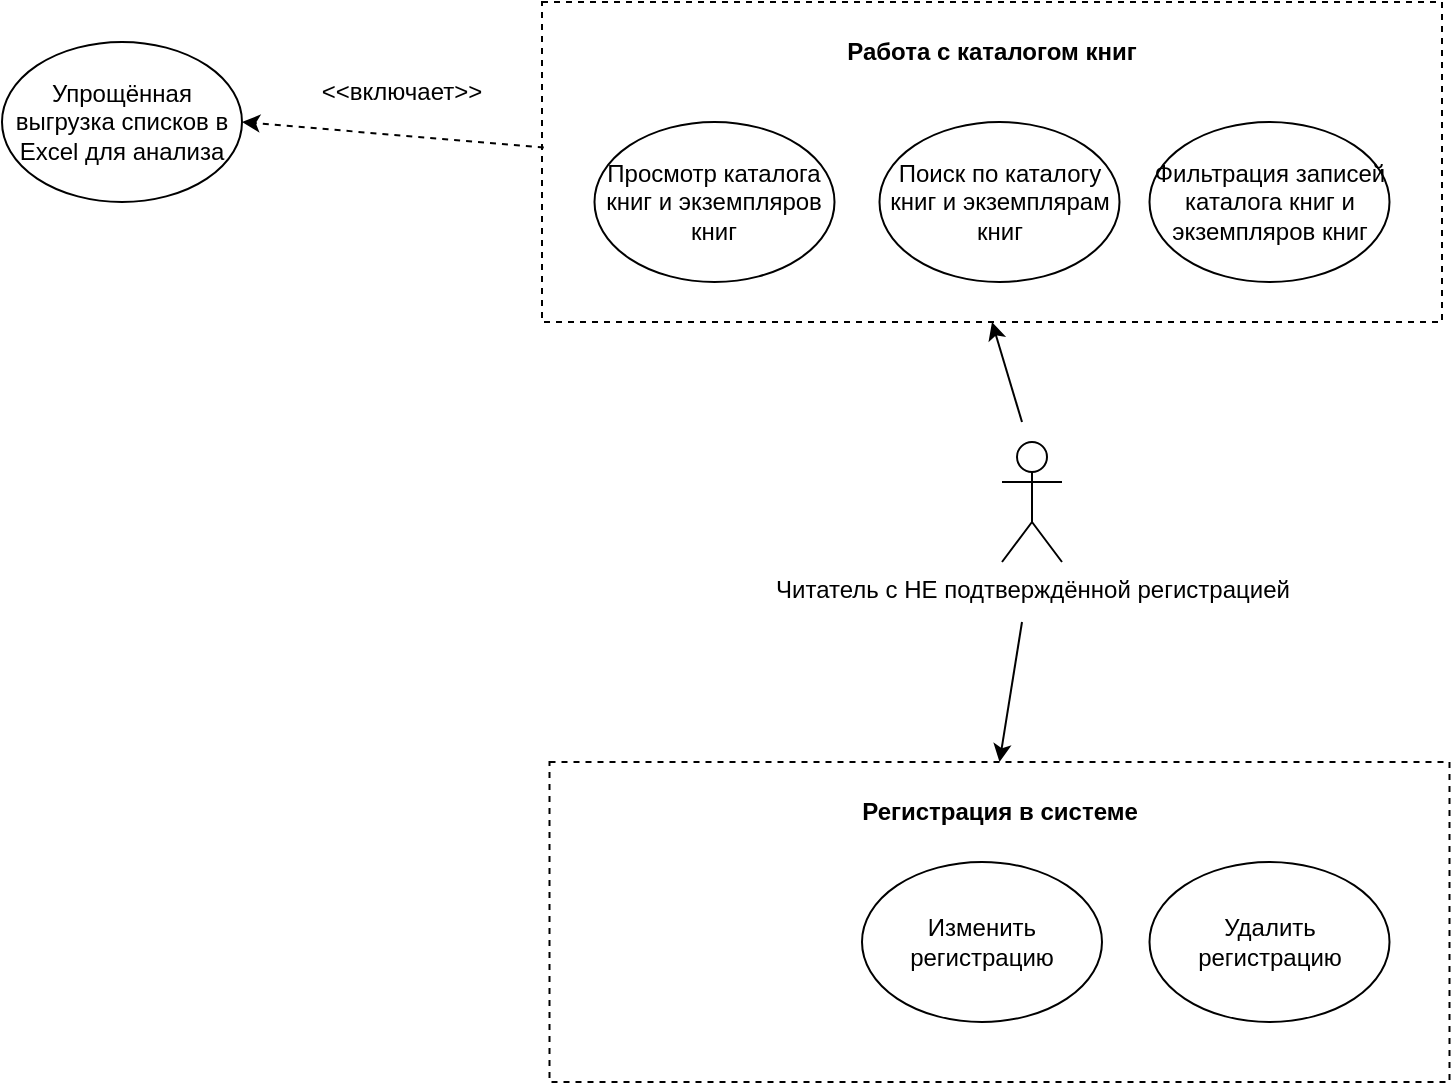 <mxfile version="26.0.4">
  <diagram name="Страница — 1" id="LDmB1OvMdF-QmFk6Qm8B">
    <mxGraphModel dx="1674" dy="836" grid="1" gridSize="10" guides="1" tooltips="1" connect="1" arrows="1" fold="1" page="1" pageScale="1" pageWidth="2336" pageHeight="1654" math="0" shadow="0">
      <root>
        <mxCell id="0" />
        <mxCell id="1" parent="0" />
        <mxCell id="U7CLlOOGwDEL3iCLRZDy-5" value="Читатель с НЕ подтверждённой регистрацией" style="shape=umlActor;verticalLabelPosition=bottom;verticalAlign=top;html=1;outlineConnect=0;" parent="1" vertex="1">
          <mxGeometry x="690" y="400" width="30" height="60" as="geometry" />
        </mxCell>
        <mxCell id="U7CLlOOGwDEL3iCLRZDy-8" value="" style="rounded=0;whiteSpace=wrap;html=1;dashed=1;" parent="1" vertex="1">
          <mxGeometry x="460" y="180" width="450" height="160" as="geometry" />
        </mxCell>
        <mxCell id="U7CLlOOGwDEL3iCLRZDy-10" value="Просмотр каталога книг и экземпляров книг" style="ellipse;whiteSpace=wrap;html=1;" parent="1" vertex="1">
          <mxGeometry x="486.25" y="240" width="120" height="80" as="geometry" />
        </mxCell>
        <mxCell id="U7CLlOOGwDEL3iCLRZDy-11" value="Поиск по каталогу книг и экземплярам книг" style="ellipse;whiteSpace=wrap;html=1;" parent="1" vertex="1">
          <mxGeometry x="628.75" y="240" width="120" height="80" as="geometry" />
        </mxCell>
        <mxCell id="U7CLlOOGwDEL3iCLRZDy-14" value="Работа с каталогом книг" style="text;html=1;align=center;verticalAlign=middle;whiteSpace=wrap;rounded=0;fontStyle=1" parent="1" vertex="1">
          <mxGeometry x="566.25" y="190" width="237.5" height="30" as="geometry" />
        </mxCell>
        <mxCell id="U7CLlOOGwDEL3iCLRZDy-15" value="Фильтрация записей каталога книг и экземпляров книг" style="ellipse;whiteSpace=wrap;html=1;" parent="1" vertex="1">
          <mxGeometry x="763.75" y="240" width="120" height="80" as="geometry" />
        </mxCell>
        <mxCell id="U7CLlOOGwDEL3iCLRZDy-22" value="Упрощённая выгрузка списков в Excel для анализа" style="ellipse;whiteSpace=wrap;html=1;" parent="1" vertex="1">
          <mxGeometry x="190" y="200" width="120" height="80" as="geometry" />
        </mxCell>
        <mxCell id="U7CLlOOGwDEL3iCLRZDy-23" value="" style="endArrow=classic;html=1;rounded=0;entryX=1;entryY=0.5;entryDx=0;entryDy=0;exitX=0.002;exitY=0.455;exitDx=0;exitDy=0;exitPerimeter=0;dashed=1;" parent="1" source="U7CLlOOGwDEL3iCLRZDy-8" target="U7CLlOOGwDEL3iCLRZDy-22" edge="1">
          <mxGeometry width="50" height="50" relative="1" as="geometry">
            <mxPoint x="1090" y="350" as="sourcePoint" />
            <mxPoint x="480.0" y="500.0" as="targetPoint" />
          </mxGeometry>
        </mxCell>
        <mxCell id="U7CLlOOGwDEL3iCLRZDy-24" value="&amp;lt;&amp;lt;включает&amp;gt;&amp;gt;" style="text;html=1;align=center;verticalAlign=middle;whiteSpace=wrap;rounded=0;" parent="1" vertex="1">
          <mxGeometry x="360" y="210" width="60" height="30" as="geometry" />
        </mxCell>
        <mxCell id="U7CLlOOGwDEL3iCLRZDy-31" value="" style="rounded=0;whiteSpace=wrap;html=1;dashed=1;" parent="1" vertex="1">
          <mxGeometry x="463.75" y="560" width="450" height="160" as="geometry" />
        </mxCell>
        <mxCell id="U7CLlOOGwDEL3iCLRZDy-34" value="Регистрация в системе" style="text;html=1;align=center;verticalAlign=middle;whiteSpace=wrap;rounded=0;fontStyle=1" parent="1" vertex="1">
          <mxGeometry x="570" y="570" width="237.5" height="30" as="geometry" />
        </mxCell>
        <mxCell id="U7CLlOOGwDEL3iCLRZDy-43" value="" style="endArrow=classic;html=1;rounded=0;entryX=0.5;entryY=1;entryDx=0;entryDy=0;" parent="1" target="U7CLlOOGwDEL3iCLRZDy-8" edge="1">
          <mxGeometry width="50" height="50" relative="1" as="geometry">
            <mxPoint x="700" y="390" as="sourcePoint" />
            <mxPoint x="830" y="520" as="targetPoint" />
          </mxGeometry>
        </mxCell>
        <mxCell id="U7CLlOOGwDEL3iCLRZDy-44" value="" style="endArrow=classic;html=1;rounded=0;entryX=0.5;entryY=0;entryDx=0;entryDy=0;" parent="1" target="U7CLlOOGwDEL3iCLRZDy-31" edge="1">
          <mxGeometry width="50" height="50" relative="1" as="geometry">
            <mxPoint x="700" y="490" as="sourcePoint" />
            <mxPoint x="700" y="540" as="targetPoint" />
          </mxGeometry>
        </mxCell>
        <mxCell id="rLfAB2LgZrqo5nBIkiLM-1" value="Изменить регистрацию" style="ellipse;whiteSpace=wrap;html=1;" vertex="1" parent="1">
          <mxGeometry x="620" y="610" width="120" height="80" as="geometry" />
        </mxCell>
        <mxCell id="rLfAB2LgZrqo5nBIkiLM-2" value="Удалить регистрацию" style="ellipse;whiteSpace=wrap;html=1;" vertex="1" parent="1">
          <mxGeometry x="763.75" y="610" width="120" height="80" as="geometry" />
        </mxCell>
      </root>
    </mxGraphModel>
  </diagram>
</mxfile>
